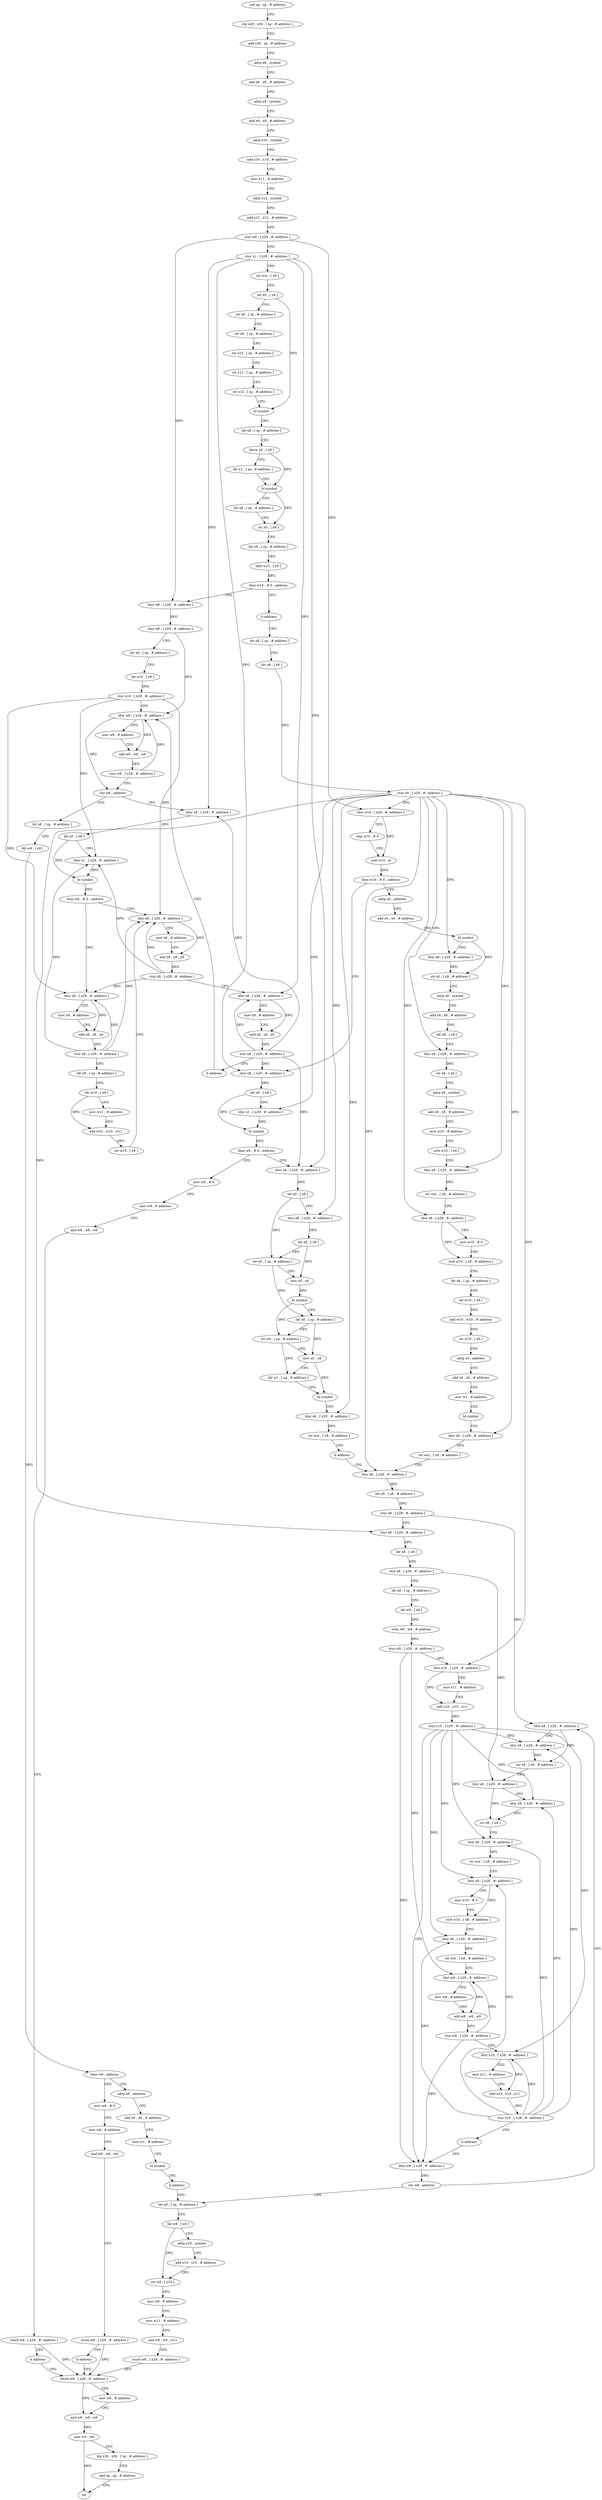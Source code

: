 digraph "func" {
"4215068" [label = "sub sp , sp , # address" ]
"4215072" [label = "stp x29 , x30 , [ sp , # address ]" ]
"4215076" [label = "add x29 , sp , # address" ]
"4215080" [label = "adrp x8 , symbol" ]
"4215084" [label = "add x8 , x8 , # address" ]
"4215088" [label = "adrp x9 , symbol" ]
"4215092" [label = "add x9 , x9 , # address" ]
"4215096" [label = "adrp x10 , symbol" ]
"4215100" [label = "add x10 , x10 , # address" ]
"4215104" [label = "mov x11 , # address" ]
"4215108" [label = "adrp x12 , symbol" ]
"4215112" [label = "add x12 , x12 , # address" ]
"4215116" [label = "stur w0 , [ x29 , #- address ]" ]
"4215120" [label = "stur x1 , [ x29 , #- address ]" ]
"4215124" [label = "str wzr , [ x8 ]" ]
"4215128" [label = "ldr x0 , [ x9 ]" ]
"4215132" [label = "str x8 , [ sp , # address ]" ]
"4215136" [label = "str x9 , [ sp , # address ]" ]
"4215140" [label = "str x10 , [ sp , # address ]" ]
"4215144" [label = "str x11 , [ sp , # address ]" ]
"4215148" [label = "str x12 , [ sp , # address ]" ]
"4215152" [label = "bl symbol" ]
"4215156" [label = "ldr x8 , [ sp , # address ]" ]
"4215160" [label = "ldrsw x0 , [ x8 ]" ]
"4215164" [label = "ldr x1 , [ sp , # address ]" ]
"4215168" [label = "bl symbol" ]
"4215172" [label = "ldr x8 , [ sp , # address ]" ]
"4215176" [label = "str x0 , [ x8 ]" ]
"4215180" [label = "ldr x9 , [ sp , # address ]" ]
"4215184" [label = "ldrb w13 , [ x9 ]" ]
"4215188" [label = "tbnz w13 , # 0 , address" ]
"4215196" [label = "ldur w8 , [ x29 , #- address ]" ]
"4215192" [label = "b address" ]
"4215200" [label = "stur w8 , [ x29 , #- address ]" ]
"4215204" [label = "ldr x9 , [ sp , # address ]" ]
"4215208" [label = "ldr x10 , [ x9 ]" ]
"4215212" [label = "stur x10 , [ x29 , #- address ]" ]
"4215216" [label = "ldur w8 , [ x29 , #- address ]" ]
"4215380" [label = "ldr x8 , [ sp , # address ]" ]
"4215328" [label = "ldr x8 , [ sp , # address ]" ]
"4215332" [label = "ldr w9 , [ x8 ]" ]
"4215336" [label = "cbnz w9 , address" ]
"4215360" [label = "adrp x0 , address" ]
"4215340" [label = "mov w8 , # 0" ]
"4215236" [label = "ldur x8 , [ x29 , #- address ]" ]
"4215240" [label = "ldr x0 , [ x8 ]" ]
"4215244" [label = "ldur x1 , [ x29 , #- address ]" ]
"4215248" [label = "bl symbol" ]
"4215252" [label = "tbnz w0 , # 0 , address" ]
"4215292" [label = "ldur x8 , [ x29 , #- address ]" ]
"4215256" [label = "ldur x8 , [ x29 , #- address ]" ]
"4215384" [label = "ldr x9 , [ x8 ]" ]
"4215388" [label = "stur x9 , [ x29 , #- address ]" ]
"4215392" [label = "ldur w10 , [ x29 , #- address ]" ]
"4215396" [label = "cmp w10 , # 0" ]
"4215400" [label = "cset w10 , le" ]
"4215404" [label = "tbnz w10 , # 0 , address" ]
"4215508" [label = "adrp x0 , address" ]
"4215408" [label = "ldur x8 , [ x29 , #- address ]" ]
"4215364" [label = "add x0 , x0 , # address" ]
"4215368" [label = "mov w1 , # address" ]
"4215372" [label = "bl symbol" ]
"4215376" [label = "b address" ]
"4215776" [label = "ldr x8 , [ sp , # address ]" ]
"4215344" [label = "mov w9 , # address" ]
"4215348" [label = "and w8 , w8 , w9" ]
"4215352" [label = "sturb w8 , [ x29 , #- address ]" ]
"4215356" [label = "b address" ]
"4215812" [label = "ldurb w8 , [ x29 , #- address ]" ]
"4215296" [label = "mov x9 , # address" ]
"4215300" [label = "add x8 , x8 , x9" ]
"4215304" [label = "stur x8 , [ x29 , #- address ]" ]
"4215308" [label = "ldur x8 , [ x29 , #- address ]" ]
"4215312" [label = "mov x9 , # address" ]
"4215316" [label = "add x8 , x8 , x9" ]
"4215320" [label = "stur x8 , [ x29 , #- address ]" ]
"4215324" [label = "b address" ]
"4215260" [label = "mov x9 , # address" ]
"4215264" [label = "add x8 , x8 , x9" ]
"4215268" [label = "stur x8 , [ x29 , #- address ]" ]
"4215272" [label = "ldr x8 , [ sp , # address ]" ]
"4215276" [label = "ldr w10 , [ x8 ]" ]
"4215280" [label = "mov w11 , # address" ]
"4215284" [label = "add w10 , w10 , w11" ]
"4215288" [label = "str w10 , [ x8 ]" ]
"4215512" [label = "add x0 , x0 , # address" ]
"4215516" [label = "bl symbol" ]
"4215520" [label = "ldur x8 , [ x29 , #- address ]" ]
"4215524" [label = "str x0 , [ x8 , # address ]" ]
"4215528" [label = "adrp x8 , symbol" ]
"4215532" [label = "add x8 , x8 , # address" ]
"4215536" [label = "ldr x8 , [ x8 ]" ]
"4215540" [label = "ldur x9 , [ x29 , #- address ]" ]
"4215544" [label = "str x8 , [ x9 ]" ]
"4215548" [label = "adrp x8 , symbol" ]
"4215552" [label = "add x8 , x8 , # address" ]
"4215556" [label = "mov w10 , # address" ]
"4215560" [label = "strb w10 , [ x8 ]" ]
"4215564" [label = "ldur x8 , [ x29 , #- address ]" ]
"4215568" [label = "str wzr , [ x8 , # address ]" ]
"4215572" [label = "ldur x8 , [ x29 , #- address ]" ]
"4215576" [label = "mov w10 , # 0" ]
"4215580" [label = "strb w10 , [ x8 , # address ]" ]
"4215584" [label = "ldr x8 , [ sp , # address ]" ]
"4215588" [label = "ldr w10 , [ x8 ]" ]
"4215592" [label = "add w10 , w10 , # address" ]
"4215596" [label = "str w10 , [ x8 ]" ]
"4215600" [label = "adrp x0 , address" ]
"4215604" [label = "add x0 , x0 , # address" ]
"4215608" [label = "mov w1 , # address" ]
"4215612" [label = "bl symbol" ]
"4215616" [label = "ldur x8 , [ x29 , #- address ]" ]
"4215620" [label = "str wzr , [ x8 , # address ]" ]
"4215624" [label = "ldur x8 , [ x29 , #- address ]" ]
"4215412" [label = "ldr x0 , [ x8 ]" ]
"4215416" [label = "ldur x1 , [ x29 , #- address ]" ]
"4215420" [label = "bl symbol" ]
"4215424" [label = "tbnz w0 , # 0 , address" ]
"4215448" [label = "ldur x8 , [ x29 , #- address ]" ]
"4215428" [label = "mov w8 , # 0" ]
"4215780" [label = "ldr w9 , [ x8 ]" ]
"4215784" [label = "adrp x10 , symbol" ]
"4215788" [label = "add x10 , x10 , # address" ]
"4215792" [label = "str w9 , [ x10 ]" ]
"4215796" [label = "mov w9 , # address" ]
"4215800" [label = "mov w11 , # address" ]
"4215804" [label = "and w9 , w9 , w11" ]
"4215808" [label = "sturb w9 , [ x29 , #- address ]" ]
"4215816" [label = "mov w9 , # address" ]
"4215820" [label = "and w8 , w8 , w9" ]
"4215824" [label = "mov w0 , w8" ]
"4215828" [label = "ldp x29 , x30 , [ sp , # address ]" ]
"4215832" [label = "add sp , sp , # address" ]
"4215836" [label = "ret" ]
"4215220" [label = "mov w9 , # address" ]
"4215224" [label = "add w9 , w8 , w9" ]
"4215228" [label = "stur w9 , [ x29 , #- address ]" ]
"4215232" [label = "cbz w8 , address" ]
"4215688" [label = "ldur x8 , [ x29 , #- address ]" ]
"4215692" [label = "ldur x9 , [ x29 , #- address ]" ]
"4215696" [label = "str x8 , [ x9 , # address ]" ]
"4215700" [label = "ldur x8 , [ x29 , #- address ]" ]
"4215704" [label = "ldur x9 , [ x29 , #- address ]" ]
"4215708" [label = "str x8 , [ x9 ]" ]
"4215712" [label = "ldur x8 , [ x29 , #- address ]" ]
"4215716" [label = "str wzr , [ x8 , # address ]" ]
"4215720" [label = "ldur x8 , [ x29 , #- address ]" ]
"4215724" [label = "mov w10 , # 0" ]
"4215728" [label = "strb w10 , [ x8 , # address ]" ]
"4215732" [label = "ldur x8 , [ x29 , #- address ]" ]
"4215736" [label = "str wzr , [ x8 , # address ]" ]
"4215740" [label = "ldur w8 , [ x29 , #- address ]" ]
"4215744" [label = "mov w9 , # address" ]
"4215748" [label = "add w8 , w8 , w9" ]
"4215752" [label = "stur w8 , [ x29 , #- address ]" ]
"4215756" [label = "ldur x10 , [ x29 , #- address ]" ]
"4215760" [label = "mov x11 , # address" ]
"4215764" [label = "add x10 , x10 , x11" ]
"4215768" [label = "stur x10 , [ x29 , #- address ]" ]
"4215772" [label = "b address" ]
"4215680" [label = "ldur w8 , [ x29 , #- address ]" ]
"4215452" [label = "ldr x0 , [ x8 ]" ]
"4215456" [label = "ldur x8 , [ x29 , #- address ]" ]
"4215460" [label = "ldr x8 , [ x8 ]" ]
"4215464" [label = "str x0 , [ sp , # address ]" ]
"4215468" [label = "mov x0 , x8" ]
"4215472" [label = "bl symbol" ]
"4215476" [label = "ldr x8 , [ sp , # address ]" ]
"4215480" [label = "str w0 , [ sp , # address ]" ]
"4215484" [label = "mov x0 , x8" ]
"4215488" [label = "ldr w1 , [ sp , # address ]" ]
"4215492" [label = "bl symbol" ]
"4215496" [label = "ldur x8 , [ x29 , #- address ]" ]
"4215500" [label = "str wzr , [ x8 , # address ]" ]
"4215504" [label = "b address" ]
"4215432" [label = "mov w9 , # address" ]
"4215436" [label = "and w8 , w8 , w9" ]
"4215440" [label = "sturb w8 , [ x29 , #- address ]" ]
"4215444" [label = "b address" ]
"4215684" [label = "cbz w8 , address" ]
"4215628" [label = "ldr x8 , [ x8 , # address ]" ]
"4215632" [label = "stur x8 , [ x29 , #- address ]" ]
"4215636" [label = "ldur x8 , [ x29 , #- address ]" ]
"4215640" [label = "ldr x8 , [ x8 ]" ]
"4215644" [label = "stur x8 , [ x29 , #- address ]" ]
"4215648" [label = "ldr x8 , [ sp , # address ]" ]
"4215652" [label = "ldr w9 , [ x8 ]" ]
"4215656" [label = "subs w9 , w9 , # address" ]
"4215660" [label = "stur w9 , [ x29 , #- address ]" ]
"4215664" [label = "ldur x10 , [ x29 , #- address ]" ]
"4215668" [label = "mov x11 , # address" ]
"4215672" [label = "add x10 , x10 , x11" ]
"4215676" [label = "stur x10 , [ x29 , #- address ]" ]
"4215068" -> "4215072" [ label = "CFG" ]
"4215072" -> "4215076" [ label = "CFG" ]
"4215076" -> "4215080" [ label = "CFG" ]
"4215080" -> "4215084" [ label = "CFG" ]
"4215084" -> "4215088" [ label = "CFG" ]
"4215088" -> "4215092" [ label = "CFG" ]
"4215092" -> "4215096" [ label = "CFG" ]
"4215096" -> "4215100" [ label = "CFG" ]
"4215100" -> "4215104" [ label = "CFG" ]
"4215104" -> "4215108" [ label = "CFG" ]
"4215108" -> "4215112" [ label = "CFG" ]
"4215112" -> "4215116" [ label = "CFG" ]
"4215116" -> "4215120" [ label = "CFG" ]
"4215116" -> "4215196" [ label = "DFG" ]
"4215116" -> "4215392" [ label = "DFG" ]
"4215120" -> "4215124" [ label = "CFG" ]
"4215120" -> "4215236" [ label = "DFG" ]
"4215120" -> "4215308" [ label = "DFG" ]
"4215120" -> "4215408" [ label = "DFG" ]
"4215120" -> "4215448" [ label = "DFG" ]
"4215124" -> "4215128" [ label = "CFG" ]
"4215128" -> "4215132" [ label = "CFG" ]
"4215128" -> "4215152" [ label = "DFG" ]
"4215132" -> "4215136" [ label = "CFG" ]
"4215136" -> "4215140" [ label = "CFG" ]
"4215140" -> "4215144" [ label = "CFG" ]
"4215144" -> "4215148" [ label = "CFG" ]
"4215148" -> "4215152" [ label = "CFG" ]
"4215152" -> "4215156" [ label = "CFG" ]
"4215156" -> "4215160" [ label = "CFG" ]
"4215160" -> "4215164" [ label = "CFG" ]
"4215160" -> "4215168" [ label = "DFG" ]
"4215164" -> "4215168" [ label = "CFG" ]
"4215168" -> "4215172" [ label = "CFG" ]
"4215168" -> "4215176" [ label = "DFG" ]
"4215172" -> "4215176" [ label = "CFG" ]
"4215176" -> "4215180" [ label = "CFG" ]
"4215180" -> "4215184" [ label = "CFG" ]
"4215184" -> "4215188" [ label = "DFG" ]
"4215188" -> "4215196" [ label = "CFG" ]
"4215188" -> "4215192" [ label = "CFG" ]
"4215196" -> "4215200" [ label = "DFG" ]
"4215192" -> "4215380" [ label = "CFG" ]
"4215200" -> "4215204" [ label = "CFG" ]
"4215200" -> "4215216" [ label = "DFG" ]
"4215204" -> "4215208" [ label = "CFG" ]
"4215208" -> "4215212" [ label = "DFG" ]
"4215212" -> "4215216" [ label = "CFG" ]
"4215212" -> "4215244" [ label = "DFG" ]
"4215212" -> "4215292" [ label = "DFG" ]
"4215212" -> "4215256" [ label = "DFG" ]
"4215216" -> "4215220" [ label = "CFG" ]
"4215216" -> "4215224" [ label = "DFG" ]
"4215216" -> "4215232" [ label = "DFG" ]
"4215380" -> "4215384" [ label = "CFG" ]
"4215328" -> "4215332" [ label = "CFG" ]
"4215332" -> "4215336" [ label = "DFG" ]
"4215336" -> "4215360" [ label = "CFG" ]
"4215336" -> "4215340" [ label = "CFG" ]
"4215360" -> "4215364" [ label = "CFG" ]
"4215340" -> "4215344" [ label = "CFG" ]
"4215236" -> "4215240" [ label = "DFG" ]
"4215240" -> "4215244" [ label = "CFG" ]
"4215240" -> "4215248" [ label = "DFG" ]
"4215244" -> "4215248" [ label = "DFG" ]
"4215248" -> "4215252" [ label = "DFG" ]
"4215252" -> "4215292" [ label = "CFG" ]
"4215252" -> "4215256" [ label = "CFG" ]
"4215292" -> "4215296" [ label = "CFG" ]
"4215292" -> "4215300" [ label = "DFG" ]
"4215256" -> "4215260" [ label = "CFG" ]
"4215256" -> "4215264" [ label = "DFG" ]
"4215384" -> "4215388" [ label = "DFG" ]
"4215388" -> "4215392" [ label = "CFG" ]
"4215388" -> "4215520" [ label = "DFG" ]
"4215388" -> "4215540" [ label = "DFG" ]
"4215388" -> "4215564" [ label = "DFG" ]
"4215388" -> "4215572" [ label = "DFG" ]
"4215388" -> "4215616" [ label = "DFG" ]
"4215388" -> "4215416" [ label = "DFG" ]
"4215388" -> "4215624" [ label = "DFG" ]
"4215388" -> "4215636" [ label = "DFG" ]
"4215388" -> "4215664" [ label = "DFG" ]
"4215388" -> "4215456" [ label = "DFG" ]
"4215388" -> "4215496" [ label = "DFG" ]
"4215392" -> "4215396" [ label = "CFG" ]
"4215392" -> "4215400" [ label = "DFG" ]
"4215396" -> "4215400" [ label = "CFG" ]
"4215400" -> "4215404" [ label = "DFG" ]
"4215404" -> "4215508" [ label = "CFG" ]
"4215404" -> "4215408" [ label = "CFG" ]
"4215508" -> "4215512" [ label = "CFG" ]
"4215408" -> "4215412" [ label = "DFG" ]
"4215364" -> "4215368" [ label = "CFG" ]
"4215368" -> "4215372" [ label = "CFG" ]
"4215372" -> "4215376" [ label = "CFG" ]
"4215376" -> "4215776" [ label = "CFG" ]
"4215776" -> "4215780" [ label = "CFG" ]
"4215344" -> "4215348" [ label = "CFG" ]
"4215348" -> "4215352" [ label = "CFG" ]
"4215352" -> "4215356" [ label = "CFG" ]
"4215352" -> "4215812" [ label = "DFG" ]
"4215356" -> "4215812" [ label = "CFG" ]
"4215812" -> "4215816" [ label = "CFG" ]
"4215812" -> "4215820" [ label = "DFG" ]
"4215296" -> "4215300" [ label = "CFG" ]
"4215300" -> "4215304" [ label = "DFG" ]
"4215304" -> "4215308" [ label = "CFG" ]
"4215304" -> "4215244" [ label = "DFG" ]
"4215304" -> "4215292" [ label = "DFG" ]
"4215304" -> "4215256" [ label = "DFG" ]
"4215308" -> "4215312" [ label = "CFG" ]
"4215308" -> "4215316" [ label = "DFG" ]
"4215312" -> "4215316" [ label = "CFG" ]
"4215316" -> "4215320" [ label = "DFG" ]
"4215320" -> "4215324" [ label = "CFG" ]
"4215320" -> "4215236" [ label = "DFG" ]
"4215320" -> "4215308" [ label = "DFG" ]
"4215320" -> "4215408" [ label = "DFG" ]
"4215320" -> "4215448" [ label = "DFG" ]
"4215324" -> "4215216" [ label = "CFG" ]
"4215260" -> "4215264" [ label = "CFG" ]
"4215264" -> "4215268" [ label = "DFG" ]
"4215268" -> "4215272" [ label = "CFG" ]
"4215268" -> "4215244" [ label = "DFG" ]
"4215268" -> "4215292" [ label = "DFG" ]
"4215268" -> "4215256" [ label = "DFG" ]
"4215272" -> "4215276" [ label = "CFG" ]
"4215276" -> "4215280" [ label = "CFG" ]
"4215276" -> "4215284" [ label = "DFG" ]
"4215280" -> "4215284" [ label = "CFG" ]
"4215284" -> "4215288" [ label = "DFG" ]
"4215288" -> "4215292" [ label = "CFG" ]
"4215512" -> "4215516" [ label = "CFG" ]
"4215516" -> "4215520" [ label = "CFG" ]
"4215516" -> "4215524" [ label = "DFG" ]
"4215520" -> "4215524" [ label = "DFG" ]
"4215524" -> "4215528" [ label = "CFG" ]
"4215528" -> "4215532" [ label = "CFG" ]
"4215532" -> "4215536" [ label = "CFG" ]
"4215536" -> "4215540" [ label = "CFG" ]
"4215540" -> "4215544" [ label = "DFG" ]
"4215544" -> "4215548" [ label = "CFG" ]
"4215548" -> "4215552" [ label = "CFG" ]
"4215552" -> "4215556" [ label = "CFG" ]
"4215556" -> "4215560" [ label = "CFG" ]
"4215560" -> "4215564" [ label = "CFG" ]
"4215564" -> "4215568" [ label = "DFG" ]
"4215568" -> "4215572" [ label = "CFG" ]
"4215572" -> "4215576" [ label = "CFG" ]
"4215572" -> "4215580" [ label = "DFG" ]
"4215576" -> "4215580" [ label = "CFG" ]
"4215580" -> "4215584" [ label = "CFG" ]
"4215584" -> "4215588" [ label = "CFG" ]
"4215588" -> "4215592" [ label = "DFG" ]
"4215592" -> "4215596" [ label = "DFG" ]
"4215596" -> "4215600" [ label = "CFG" ]
"4215600" -> "4215604" [ label = "CFG" ]
"4215604" -> "4215608" [ label = "CFG" ]
"4215608" -> "4215612" [ label = "CFG" ]
"4215612" -> "4215616" [ label = "CFG" ]
"4215616" -> "4215620" [ label = "DFG" ]
"4215620" -> "4215624" [ label = "CFG" ]
"4215624" -> "4215628" [ label = "DFG" ]
"4215412" -> "4215416" [ label = "CFG" ]
"4215412" -> "4215420" [ label = "DFG" ]
"4215416" -> "4215420" [ label = "DFG" ]
"4215420" -> "4215424" [ label = "DFG" ]
"4215424" -> "4215448" [ label = "CFG" ]
"4215424" -> "4215428" [ label = "CFG" ]
"4215448" -> "4215452" [ label = "DFG" ]
"4215428" -> "4215432" [ label = "CFG" ]
"4215780" -> "4215784" [ label = "CFG" ]
"4215780" -> "4215792" [ label = "DFG" ]
"4215784" -> "4215788" [ label = "CFG" ]
"4215788" -> "4215792" [ label = "CFG" ]
"4215792" -> "4215796" [ label = "CFG" ]
"4215796" -> "4215800" [ label = "CFG" ]
"4215800" -> "4215804" [ label = "CFG" ]
"4215804" -> "4215808" [ label = "CFG" ]
"4215808" -> "4215812" [ label = "DFG" ]
"4215816" -> "4215820" [ label = "CFG" ]
"4215820" -> "4215824" [ label = "DFG" ]
"4215824" -> "4215828" [ label = "CFG" ]
"4215824" -> "4215836" [ label = "DFG" ]
"4215828" -> "4215832" [ label = "CFG" ]
"4215832" -> "4215836" [ label = "CFG" ]
"4215220" -> "4215224" [ label = "CFG" ]
"4215224" -> "4215228" [ label = "DFG" ]
"4215228" -> "4215232" [ label = "CFG" ]
"4215228" -> "4215216" [ label = "DFG" ]
"4215232" -> "4215328" [ label = "CFG" ]
"4215232" -> "4215236" [ label = "CFG" ]
"4215688" -> "4215692" [ label = "CFG" ]
"4215688" -> "4215696" [ label = "DFG" ]
"4215692" -> "4215696" [ label = "DFG" ]
"4215696" -> "4215700" [ label = "CFG" ]
"4215700" -> "4215704" [ label = "CFG" ]
"4215700" -> "4215708" [ label = "DFG" ]
"4215704" -> "4215708" [ label = "DFG" ]
"4215708" -> "4215712" [ label = "CFG" ]
"4215712" -> "4215716" [ label = "DFG" ]
"4215716" -> "4215720" [ label = "CFG" ]
"4215720" -> "4215724" [ label = "CFG" ]
"4215720" -> "4215728" [ label = "DFG" ]
"4215724" -> "4215728" [ label = "CFG" ]
"4215728" -> "4215732" [ label = "CFG" ]
"4215732" -> "4215736" [ label = "DFG" ]
"4215736" -> "4215740" [ label = "CFG" ]
"4215740" -> "4215744" [ label = "CFG" ]
"4215740" -> "4215748" [ label = "DFG" ]
"4215744" -> "4215748" [ label = "CFG" ]
"4215748" -> "4215752" [ label = "DFG" ]
"4215752" -> "4215756" [ label = "CFG" ]
"4215752" -> "4215680" [ label = "DFG" ]
"4215752" -> "4215740" [ label = "DFG" ]
"4215756" -> "4215760" [ label = "CFG" ]
"4215756" -> "4215764" [ label = "DFG" ]
"4215760" -> "4215764" [ label = "CFG" ]
"4215764" -> "4215768" [ label = "DFG" ]
"4215768" -> "4215772" [ label = "CFG" ]
"4215768" -> "4215692" [ label = "DFG" ]
"4215768" -> "4215704" [ label = "DFG" ]
"4215768" -> "4215712" [ label = "DFG" ]
"4215768" -> "4215720" [ label = "DFG" ]
"4215768" -> "4215732" [ label = "DFG" ]
"4215768" -> "4215756" [ label = "DFG" ]
"4215772" -> "4215680" [ label = "CFG" ]
"4215680" -> "4215684" [ label = "DFG" ]
"4215452" -> "4215456" [ label = "CFG" ]
"4215452" -> "4215464" [ label = "DFG" ]
"4215456" -> "4215460" [ label = "DFG" ]
"4215460" -> "4215464" [ label = "CFG" ]
"4215460" -> "4215468" [ label = "DFG" ]
"4215464" -> "4215468" [ label = "CFG" ]
"4215464" -> "4215476" [ label = "DFG" ]
"4215468" -> "4215472" [ label = "DFG" ]
"4215472" -> "4215476" [ label = "CFG" ]
"4215472" -> "4215480" [ label = "DFG" ]
"4215476" -> "4215480" [ label = "CFG" ]
"4215476" -> "4215484" [ label = "DFG" ]
"4215480" -> "4215484" [ label = "CFG" ]
"4215480" -> "4215488" [ label = "DFG" ]
"4215484" -> "4215488" [ label = "CFG" ]
"4215484" -> "4215492" [ label = "DFG" ]
"4215488" -> "4215492" [ label = "CFG" ]
"4215492" -> "4215496" [ label = "CFG" ]
"4215496" -> "4215500" [ label = "DFG" ]
"4215500" -> "4215504" [ label = "CFG" ]
"4215504" -> "4215624" [ label = "CFG" ]
"4215432" -> "4215436" [ label = "CFG" ]
"4215436" -> "4215440" [ label = "CFG" ]
"4215440" -> "4215444" [ label = "CFG" ]
"4215440" -> "4215812" [ label = "DFG" ]
"4215444" -> "4215812" [ label = "CFG" ]
"4215684" -> "4215776" [ label = "CFG" ]
"4215684" -> "4215688" [ label = "CFG" ]
"4215628" -> "4215632" [ label = "DFG" ]
"4215632" -> "4215636" [ label = "CFG" ]
"4215632" -> "4215688" [ label = "DFG" ]
"4215636" -> "4215640" [ label = "DFG" ]
"4215640" -> "4215644" [ label = "DFG" ]
"4215644" -> "4215648" [ label = "CFG" ]
"4215644" -> "4215700" [ label = "DFG" ]
"4215648" -> "4215652" [ label = "CFG" ]
"4215652" -> "4215656" [ label = "DFG" ]
"4215656" -> "4215660" [ label = "DFG" ]
"4215660" -> "4215664" [ label = "CFG" ]
"4215660" -> "4215680" [ label = "DFG" ]
"4215660" -> "4215740" [ label = "DFG" ]
"4215664" -> "4215668" [ label = "CFG" ]
"4215664" -> "4215672" [ label = "DFG" ]
"4215668" -> "4215672" [ label = "CFG" ]
"4215672" -> "4215676" [ label = "DFG" ]
"4215676" -> "4215680" [ label = "CFG" ]
"4215676" -> "4215692" [ label = "DFG" ]
"4215676" -> "4215704" [ label = "DFG" ]
"4215676" -> "4215712" [ label = "DFG" ]
"4215676" -> "4215720" [ label = "DFG" ]
"4215676" -> "4215732" [ label = "DFG" ]
"4215676" -> "4215756" [ label = "DFG" ]
}
